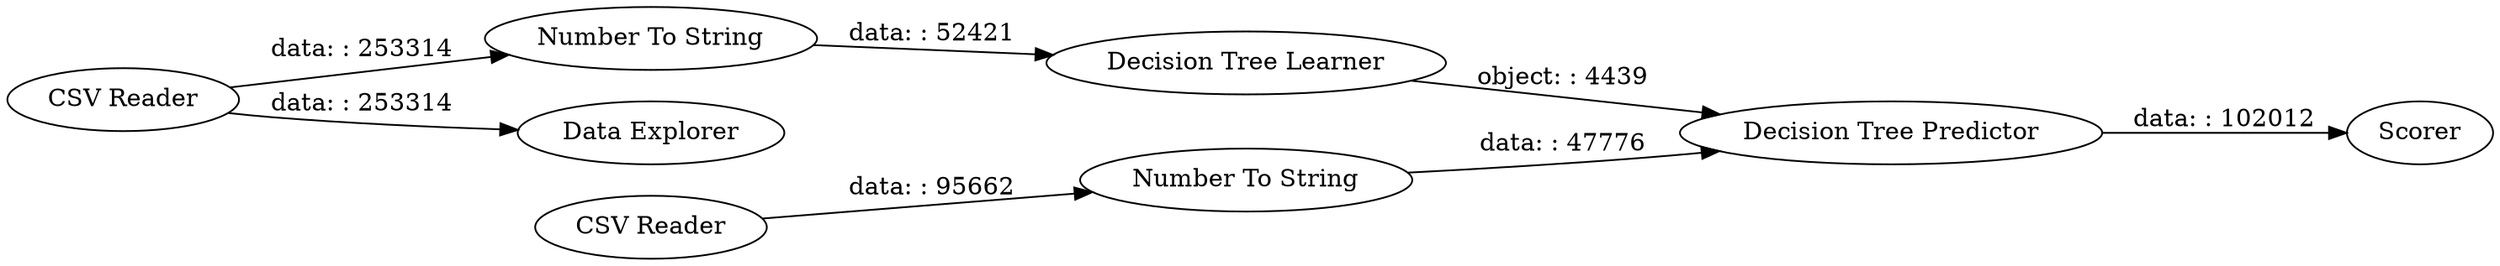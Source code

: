 digraph {
	"-7732664318923258789_2" [label="CSV Reader"]
	"-7732664318923258789_1" [label="CSV Reader"]
	"-7732664318923258789_6" [label="Number To String"]
	"-7732664318923258789_10" [label="Decision Tree Predictor"]
	"-7732664318923258789_9" [label="Decision Tree Learner"]
	"-7732664318923258789_3" [label="Data Explorer"]
	"-7732664318923258789_12" [label="Number To String"]
	"-7732664318923258789_11" [label=Scorer]
	"-7732664318923258789_2" -> "-7732664318923258789_6" [label="data: : 253314"]
	"-7732664318923258789_12" -> "-7732664318923258789_10" [label="data: : 47776"]
	"-7732664318923258789_10" -> "-7732664318923258789_11" [label="data: : 102012"]
	"-7732664318923258789_9" -> "-7732664318923258789_10" [label="object: : 4439"]
	"-7732664318923258789_2" -> "-7732664318923258789_3" [label="data: : 253314"]
	"-7732664318923258789_1" -> "-7732664318923258789_12" [label="data: : 95662"]
	"-7732664318923258789_6" -> "-7732664318923258789_9" [label="data: : 52421"]
	rankdir=LR
}

